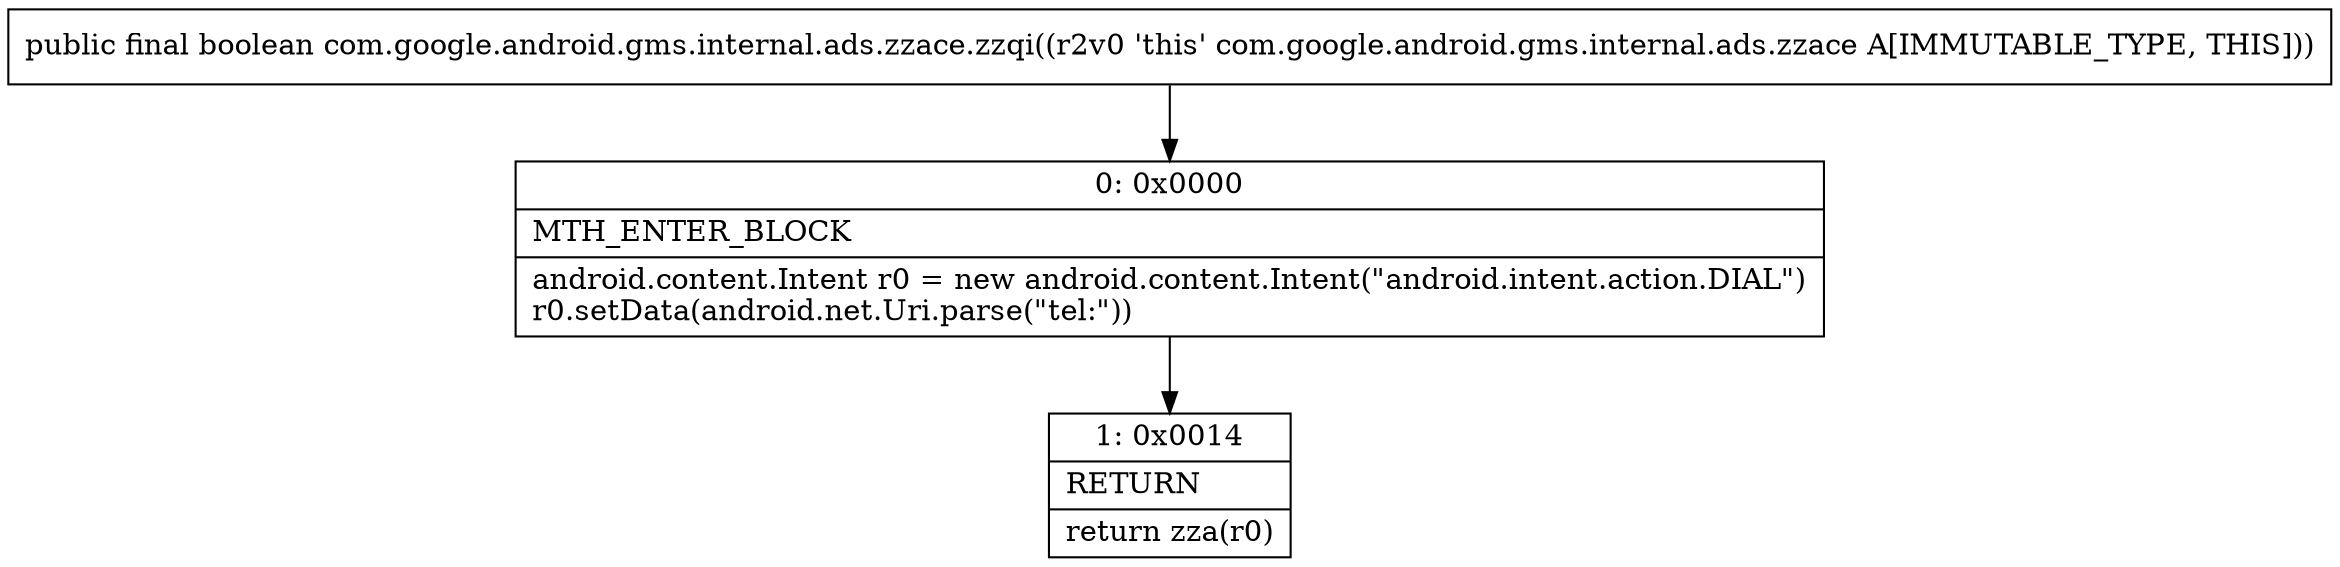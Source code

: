 digraph "CFG forcom.google.android.gms.internal.ads.zzace.zzqi()Z" {
Node_0 [shape=record,label="{0\:\ 0x0000|MTH_ENTER_BLOCK\l|android.content.Intent r0 = new android.content.Intent(\"android.intent.action.DIAL\")\lr0.setData(android.net.Uri.parse(\"tel:\"))\l}"];
Node_1 [shape=record,label="{1\:\ 0x0014|RETURN\l|return zza(r0)\l}"];
MethodNode[shape=record,label="{public final boolean com.google.android.gms.internal.ads.zzace.zzqi((r2v0 'this' com.google.android.gms.internal.ads.zzace A[IMMUTABLE_TYPE, THIS])) }"];
MethodNode -> Node_0;
Node_0 -> Node_1;
}

